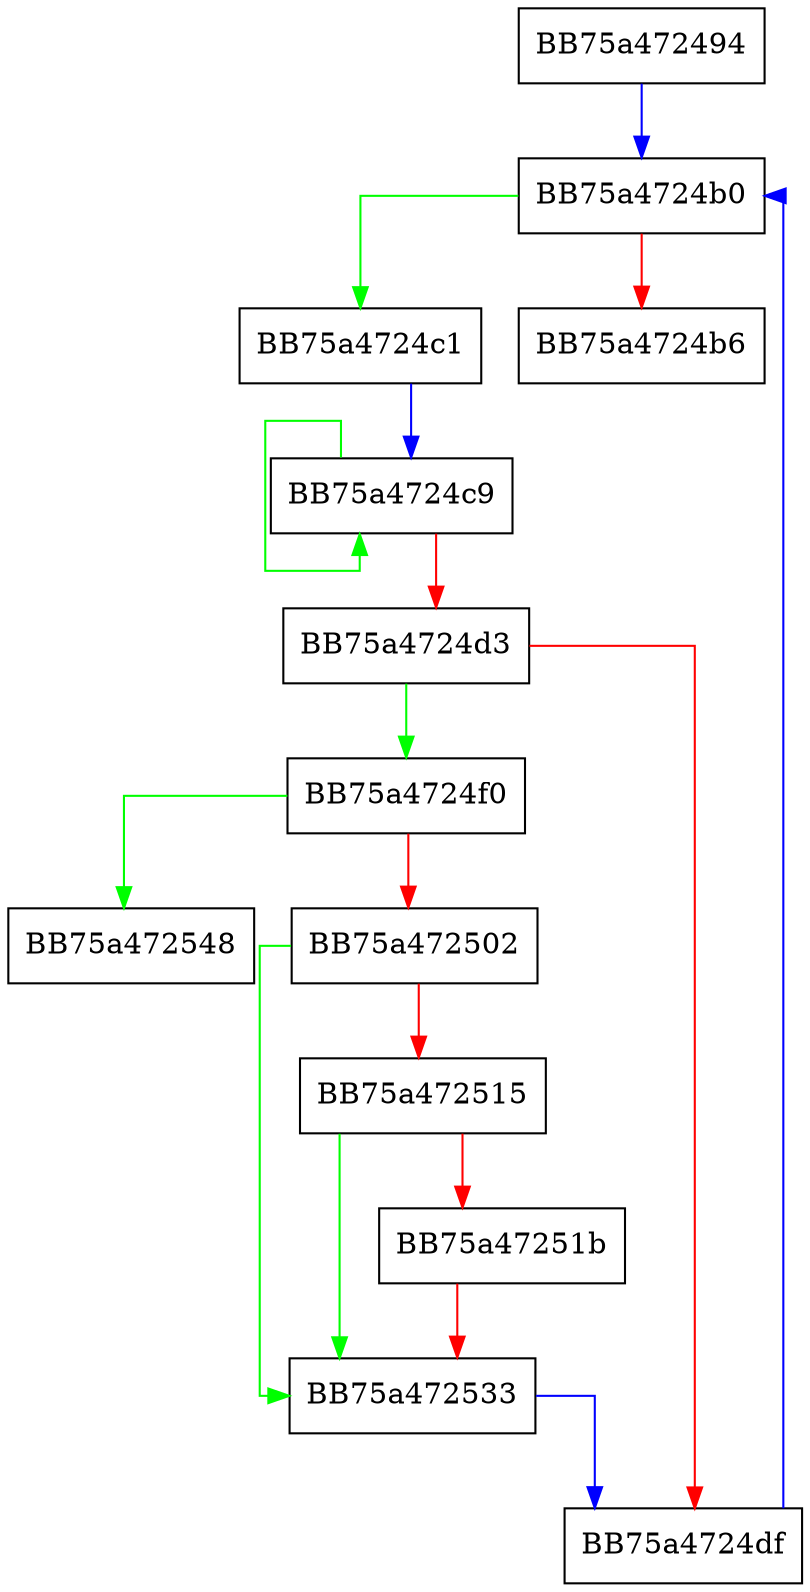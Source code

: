 digraph MapToAlwaysSet {
  node [shape="box"];
  graph [splines=ortho];
  BB75a472494 -> BB75a4724b0 [color="blue"];
  BB75a4724b0 -> BB75a4724c1 [color="green"];
  BB75a4724b0 -> BB75a4724b6 [color="red"];
  BB75a4724c1 -> BB75a4724c9 [color="blue"];
  BB75a4724c9 -> BB75a4724c9 [color="green"];
  BB75a4724c9 -> BB75a4724d3 [color="red"];
  BB75a4724d3 -> BB75a4724f0 [color="green"];
  BB75a4724d3 -> BB75a4724df [color="red"];
  BB75a4724df -> BB75a4724b0 [color="blue"];
  BB75a4724f0 -> BB75a472548 [color="green"];
  BB75a4724f0 -> BB75a472502 [color="red"];
  BB75a472502 -> BB75a472533 [color="green"];
  BB75a472502 -> BB75a472515 [color="red"];
  BB75a472515 -> BB75a472533 [color="green"];
  BB75a472515 -> BB75a47251b [color="red"];
  BB75a47251b -> BB75a472533 [color="red"];
  BB75a472533 -> BB75a4724df [color="blue"];
}